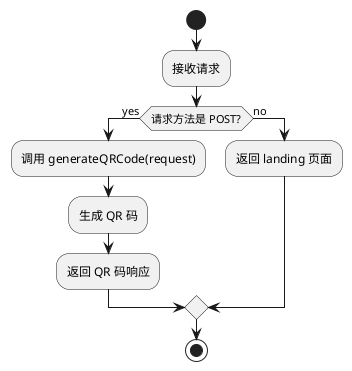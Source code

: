 @startuml name
start

:接收请求;
if (请求方法是 POST?) then (yes)
    :调用 generateQRCode(request);
    :生成 QR 码;
    :返回 QR 码响应;
else (no)
    :返回 landing 页面;
endif

stop
@enduml
